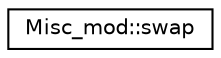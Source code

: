 digraph "Graphical Class Hierarchy"
{
 // LATEX_PDF_SIZE
  edge [fontname="Helvetica",fontsize="10",labelfontname="Helvetica",labelfontsize="10"];
  node [fontname="Helvetica",fontsize="10",shape=record];
  rankdir="LR";
  Node0 [label="Misc_mod::swap",height=0.2,width=0.4,color="black", fillcolor="white", style="filled",URL="$interfaceMisc__mod_1_1swap.html",tooltip=" "];
}
